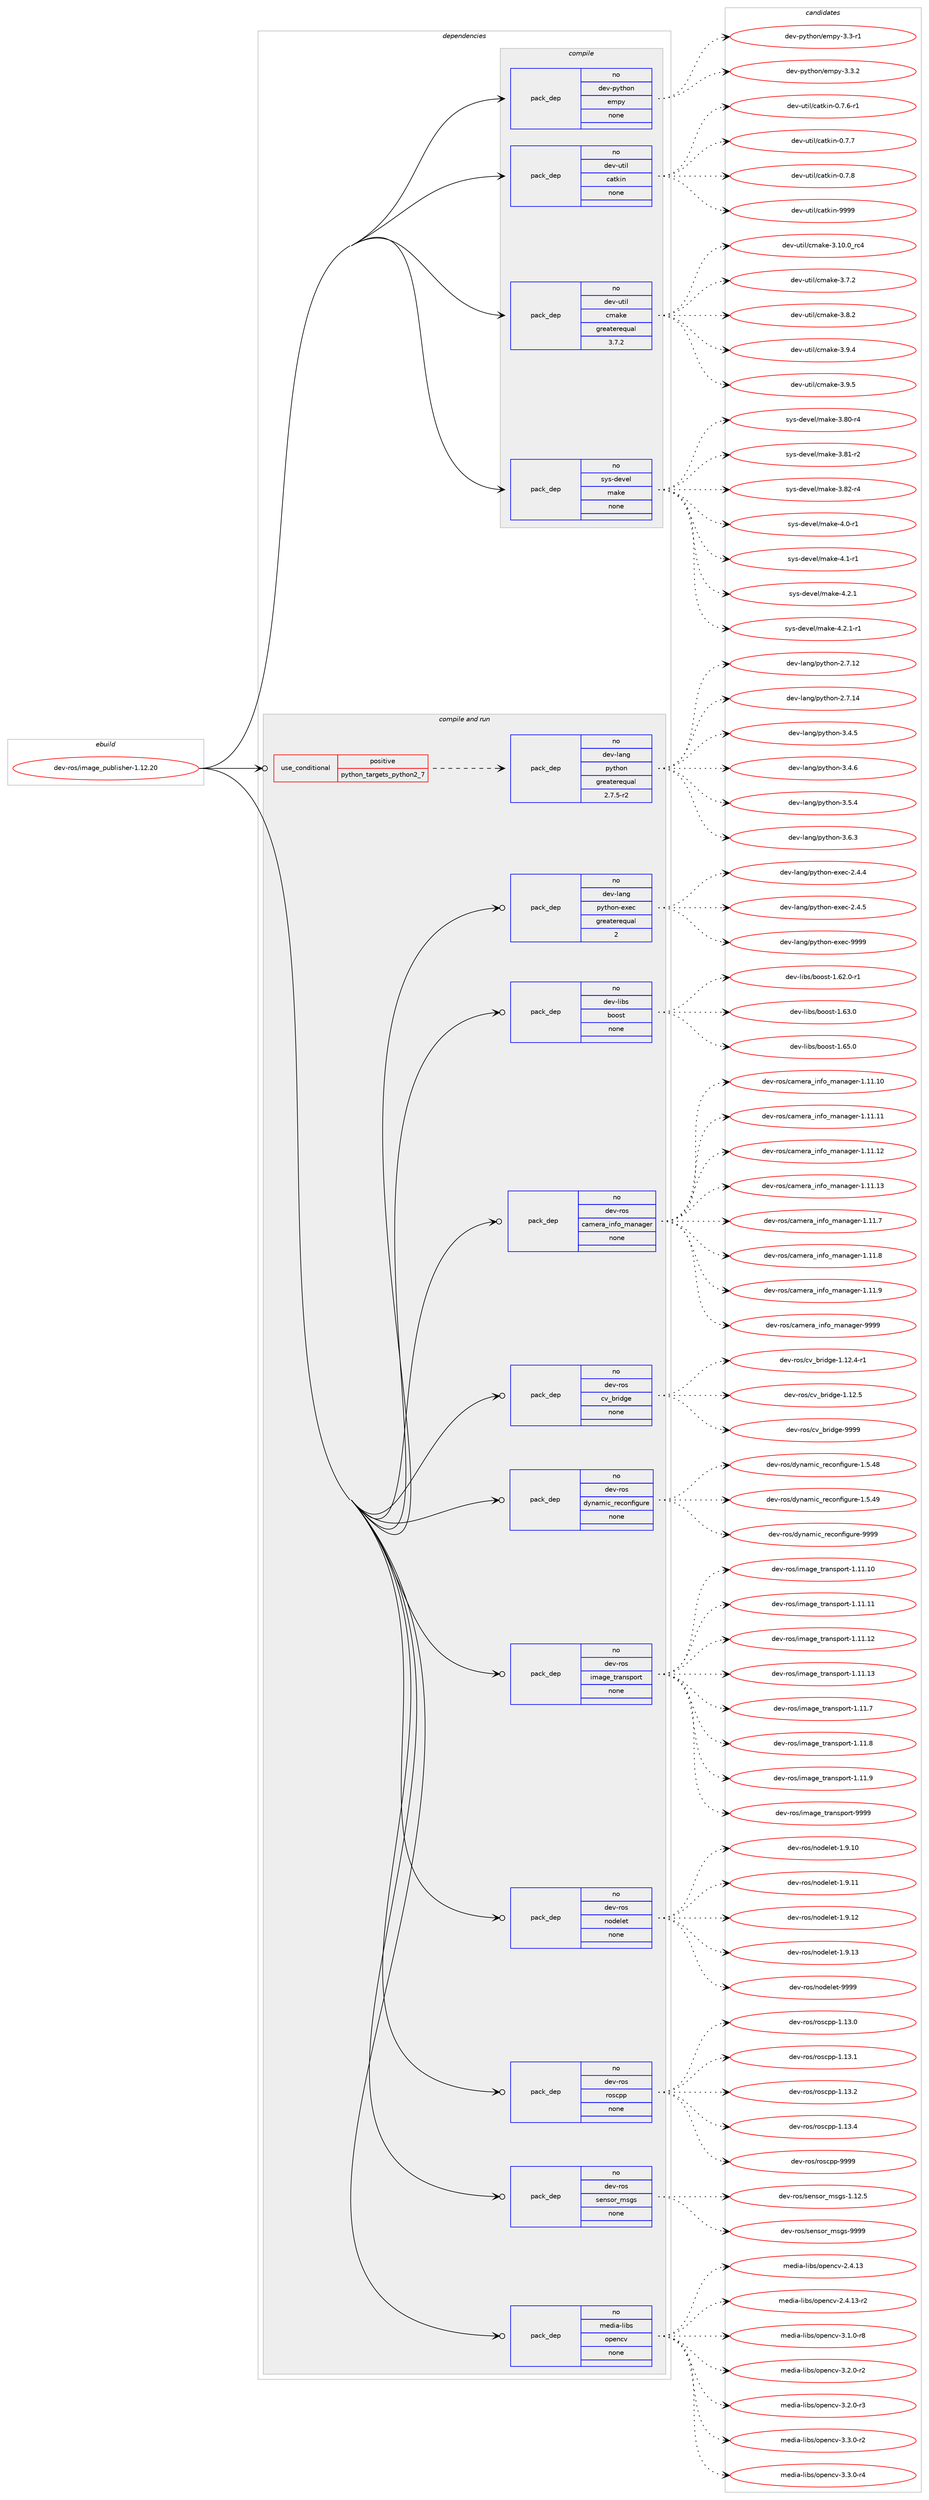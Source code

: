 digraph prolog {

# *************
# Graph options
# *************

newrank=true;
concentrate=true;
compound=true;
graph [rankdir=LR,fontname=Helvetica,fontsize=10,ranksep=1.5];#, ranksep=2.5, nodesep=0.2];
edge  [arrowhead=vee];
node  [fontname=Helvetica,fontsize=10];

# **********
# The ebuild
# **********

subgraph cluster_leftcol {
color=gray;
rank=same;
label=<<i>ebuild</i>>;
id [label="dev-ros/image_publisher-1.12.20", color=red, width=4, href="../dev-ros/image_publisher-1.12.20.svg"];
}

# ****************
# The dependencies
# ****************

subgraph cluster_midcol {
color=gray;
label=<<i>dependencies</i>>;
subgraph cluster_compile {
fillcolor="#eeeeee";
style=filled;
label=<<i>compile</i>>;
subgraph pack153113 {
dependency202618 [label=<<TABLE BORDER="0" CELLBORDER="1" CELLSPACING="0" CELLPADDING="4" WIDTH="220"><TR><TD ROWSPAN="6" CELLPADDING="30">pack_dep</TD></TR><TR><TD WIDTH="110">no</TD></TR><TR><TD>dev-python</TD></TR><TR><TD>empy</TD></TR><TR><TD>none</TD></TR><TR><TD></TD></TR></TABLE>>, shape=none, color=blue];
}
id:e -> dependency202618:w [weight=20,style="solid",arrowhead="vee"];
subgraph pack153114 {
dependency202619 [label=<<TABLE BORDER="0" CELLBORDER="1" CELLSPACING="0" CELLPADDING="4" WIDTH="220"><TR><TD ROWSPAN="6" CELLPADDING="30">pack_dep</TD></TR><TR><TD WIDTH="110">no</TD></TR><TR><TD>dev-util</TD></TR><TR><TD>catkin</TD></TR><TR><TD>none</TD></TR><TR><TD></TD></TR></TABLE>>, shape=none, color=blue];
}
id:e -> dependency202619:w [weight=20,style="solid",arrowhead="vee"];
subgraph pack153115 {
dependency202620 [label=<<TABLE BORDER="0" CELLBORDER="1" CELLSPACING="0" CELLPADDING="4" WIDTH="220"><TR><TD ROWSPAN="6" CELLPADDING="30">pack_dep</TD></TR><TR><TD WIDTH="110">no</TD></TR><TR><TD>dev-util</TD></TR><TR><TD>cmake</TD></TR><TR><TD>greaterequal</TD></TR><TR><TD>3.7.2</TD></TR></TABLE>>, shape=none, color=blue];
}
id:e -> dependency202620:w [weight=20,style="solid",arrowhead="vee"];
subgraph pack153116 {
dependency202621 [label=<<TABLE BORDER="0" CELLBORDER="1" CELLSPACING="0" CELLPADDING="4" WIDTH="220"><TR><TD ROWSPAN="6" CELLPADDING="30">pack_dep</TD></TR><TR><TD WIDTH="110">no</TD></TR><TR><TD>sys-devel</TD></TR><TR><TD>make</TD></TR><TR><TD>none</TD></TR><TR><TD></TD></TR></TABLE>>, shape=none, color=blue];
}
id:e -> dependency202621:w [weight=20,style="solid",arrowhead="vee"];
}
subgraph cluster_compileandrun {
fillcolor="#eeeeee";
style=filled;
label=<<i>compile and run</i>>;
subgraph cond45518 {
dependency202622 [label=<<TABLE BORDER="0" CELLBORDER="1" CELLSPACING="0" CELLPADDING="4"><TR><TD ROWSPAN="3" CELLPADDING="10">use_conditional</TD></TR><TR><TD>positive</TD></TR><TR><TD>python_targets_python2_7</TD></TR></TABLE>>, shape=none, color=red];
subgraph pack153117 {
dependency202623 [label=<<TABLE BORDER="0" CELLBORDER="1" CELLSPACING="0" CELLPADDING="4" WIDTH="220"><TR><TD ROWSPAN="6" CELLPADDING="30">pack_dep</TD></TR><TR><TD WIDTH="110">no</TD></TR><TR><TD>dev-lang</TD></TR><TR><TD>python</TD></TR><TR><TD>greaterequal</TD></TR><TR><TD>2.7.5-r2</TD></TR></TABLE>>, shape=none, color=blue];
}
dependency202622:e -> dependency202623:w [weight=20,style="dashed",arrowhead="vee"];
}
id:e -> dependency202622:w [weight=20,style="solid",arrowhead="odotvee"];
subgraph pack153118 {
dependency202624 [label=<<TABLE BORDER="0" CELLBORDER="1" CELLSPACING="0" CELLPADDING="4" WIDTH="220"><TR><TD ROWSPAN="6" CELLPADDING="30">pack_dep</TD></TR><TR><TD WIDTH="110">no</TD></TR><TR><TD>dev-lang</TD></TR><TR><TD>python-exec</TD></TR><TR><TD>greaterequal</TD></TR><TR><TD>2</TD></TR></TABLE>>, shape=none, color=blue];
}
id:e -> dependency202624:w [weight=20,style="solid",arrowhead="odotvee"];
subgraph pack153119 {
dependency202625 [label=<<TABLE BORDER="0" CELLBORDER="1" CELLSPACING="0" CELLPADDING="4" WIDTH="220"><TR><TD ROWSPAN="6" CELLPADDING="30">pack_dep</TD></TR><TR><TD WIDTH="110">no</TD></TR><TR><TD>dev-libs</TD></TR><TR><TD>boost</TD></TR><TR><TD>none</TD></TR><TR><TD></TD></TR></TABLE>>, shape=none, color=blue];
}
id:e -> dependency202625:w [weight=20,style="solid",arrowhead="odotvee"];
subgraph pack153120 {
dependency202626 [label=<<TABLE BORDER="0" CELLBORDER="1" CELLSPACING="0" CELLPADDING="4" WIDTH="220"><TR><TD ROWSPAN="6" CELLPADDING="30">pack_dep</TD></TR><TR><TD WIDTH="110">no</TD></TR><TR><TD>dev-ros</TD></TR><TR><TD>camera_info_manager</TD></TR><TR><TD>none</TD></TR><TR><TD></TD></TR></TABLE>>, shape=none, color=blue];
}
id:e -> dependency202626:w [weight=20,style="solid",arrowhead="odotvee"];
subgraph pack153121 {
dependency202627 [label=<<TABLE BORDER="0" CELLBORDER="1" CELLSPACING="0" CELLPADDING="4" WIDTH="220"><TR><TD ROWSPAN="6" CELLPADDING="30">pack_dep</TD></TR><TR><TD WIDTH="110">no</TD></TR><TR><TD>dev-ros</TD></TR><TR><TD>cv_bridge</TD></TR><TR><TD>none</TD></TR><TR><TD></TD></TR></TABLE>>, shape=none, color=blue];
}
id:e -> dependency202627:w [weight=20,style="solid",arrowhead="odotvee"];
subgraph pack153122 {
dependency202628 [label=<<TABLE BORDER="0" CELLBORDER="1" CELLSPACING="0" CELLPADDING="4" WIDTH="220"><TR><TD ROWSPAN="6" CELLPADDING="30">pack_dep</TD></TR><TR><TD WIDTH="110">no</TD></TR><TR><TD>dev-ros</TD></TR><TR><TD>dynamic_reconfigure</TD></TR><TR><TD>none</TD></TR><TR><TD></TD></TR></TABLE>>, shape=none, color=blue];
}
id:e -> dependency202628:w [weight=20,style="solid",arrowhead="odotvee"];
subgraph pack153123 {
dependency202629 [label=<<TABLE BORDER="0" CELLBORDER="1" CELLSPACING="0" CELLPADDING="4" WIDTH="220"><TR><TD ROWSPAN="6" CELLPADDING="30">pack_dep</TD></TR><TR><TD WIDTH="110">no</TD></TR><TR><TD>dev-ros</TD></TR><TR><TD>image_transport</TD></TR><TR><TD>none</TD></TR><TR><TD></TD></TR></TABLE>>, shape=none, color=blue];
}
id:e -> dependency202629:w [weight=20,style="solid",arrowhead="odotvee"];
subgraph pack153124 {
dependency202630 [label=<<TABLE BORDER="0" CELLBORDER="1" CELLSPACING="0" CELLPADDING="4" WIDTH="220"><TR><TD ROWSPAN="6" CELLPADDING="30">pack_dep</TD></TR><TR><TD WIDTH="110">no</TD></TR><TR><TD>dev-ros</TD></TR><TR><TD>nodelet</TD></TR><TR><TD>none</TD></TR><TR><TD></TD></TR></TABLE>>, shape=none, color=blue];
}
id:e -> dependency202630:w [weight=20,style="solid",arrowhead="odotvee"];
subgraph pack153125 {
dependency202631 [label=<<TABLE BORDER="0" CELLBORDER="1" CELLSPACING="0" CELLPADDING="4" WIDTH="220"><TR><TD ROWSPAN="6" CELLPADDING="30">pack_dep</TD></TR><TR><TD WIDTH="110">no</TD></TR><TR><TD>dev-ros</TD></TR><TR><TD>roscpp</TD></TR><TR><TD>none</TD></TR><TR><TD></TD></TR></TABLE>>, shape=none, color=blue];
}
id:e -> dependency202631:w [weight=20,style="solid",arrowhead="odotvee"];
subgraph pack153126 {
dependency202632 [label=<<TABLE BORDER="0" CELLBORDER="1" CELLSPACING="0" CELLPADDING="4" WIDTH="220"><TR><TD ROWSPAN="6" CELLPADDING="30">pack_dep</TD></TR><TR><TD WIDTH="110">no</TD></TR><TR><TD>dev-ros</TD></TR><TR><TD>sensor_msgs</TD></TR><TR><TD>none</TD></TR><TR><TD></TD></TR></TABLE>>, shape=none, color=blue];
}
id:e -> dependency202632:w [weight=20,style="solid",arrowhead="odotvee"];
subgraph pack153127 {
dependency202633 [label=<<TABLE BORDER="0" CELLBORDER="1" CELLSPACING="0" CELLPADDING="4" WIDTH="220"><TR><TD ROWSPAN="6" CELLPADDING="30">pack_dep</TD></TR><TR><TD WIDTH="110">no</TD></TR><TR><TD>media-libs</TD></TR><TR><TD>opencv</TD></TR><TR><TD>none</TD></TR><TR><TD></TD></TR></TABLE>>, shape=none, color=blue];
}
id:e -> dependency202633:w [weight=20,style="solid",arrowhead="odotvee"];
}
subgraph cluster_run {
fillcolor="#eeeeee";
style=filled;
label=<<i>run</i>>;
}
}

# **************
# The candidates
# **************

subgraph cluster_choices {
rank=same;
color=gray;
label=<<i>candidates</i>>;

subgraph choice153113 {
color=black;
nodesep=1;
choice1001011184511212111610411111047101109112121455146514511449 [label="dev-python/empy-3.3-r1", color=red, width=4,href="../dev-python/empy-3.3-r1.svg"];
choice1001011184511212111610411111047101109112121455146514650 [label="dev-python/empy-3.3.2", color=red, width=4,href="../dev-python/empy-3.3.2.svg"];
dependency202618:e -> choice1001011184511212111610411111047101109112121455146514511449:w [style=dotted,weight="100"];
dependency202618:e -> choice1001011184511212111610411111047101109112121455146514650:w [style=dotted,weight="100"];
}
subgraph choice153114 {
color=black;
nodesep=1;
choice100101118451171161051084799971161071051104548465546544511449 [label="dev-util/catkin-0.7.6-r1", color=red, width=4,href="../dev-util/catkin-0.7.6-r1.svg"];
choice10010111845117116105108479997116107105110454846554655 [label="dev-util/catkin-0.7.7", color=red, width=4,href="../dev-util/catkin-0.7.7.svg"];
choice10010111845117116105108479997116107105110454846554656 [label="dev-util/catkin-0.7.8", color=red, width=4,href="../dev-util/catkin-0.7.8.svg"];
choice100101118451171161051084799971161071051104557575757 [label="dev-util/catkin-9999", color=red, width=4,href="../dev-util/catkin-9999.svg"];
dependency202619:e -> choice100101118451171161051084799971161071051104548465546544511449:w [style=dotted,weight="100"];
dependency202619:e -> choice10010111845117116105108479997116107105110454846554655:w [style=dotted,weight="100"];
dependency202619:e -> choice10010111845117116105108479997116107105110454846554656:w [style=dotted,weight="100"];
dependency202619:e -> choice100101118451171161051084799971161071051104557575757:w [style=dotted,weight="100"];
}
subgraph choice153115 {
color=black;
nodesep=1;
choice1001011184511711610510847991099710710145514649484648951149952 [label="dev-util/cmake-3.10.0_rc4", color=red, width=4,href="../dev-util/cmake-3.10.0_rc4.svg"];
choice10010111845117116105108479910997107101455146554650 [label="dev-util/cmake-3.7.2", color=red, width=4,href="../dev-util/cmake-3.7.2.svg"];
choice10010111845117116105108479910997107101455146564650 [label="dev-util/cmake-3.8.2", color=red, width=4,href="../dev-util/cmake-3.8.2.svg"];
choice10010111845117116105108479910997107101455146574652 [label="dev-util/cmake-3.9.4", color=red, width=4,href="../dev-util/cmake-3.9.4.svg"];
choice10010111845117116105108479910997107101455146574653 [label="dev-util/cmake-3.9.5", color=red, width=4,href="../dev-util/cmake-3.9.5.svg"];
dependency202620:e -> choice1001011184511711610510847991099710710145514649484648951149952:w [style=dotted,weight="100"];
dependency202620:e -> choice10010111845117116105108479910997107101455146554650:w [style=dotted,weight="100"];
dependency202620:e -> choice10010111845117116105108479910997107101455146564650:w [style=dotted,weight="100"];
dependency202620:e -> choice10010111845117116105108479910997107101455146574652:w [style=dotted,weight="100"];
dependency202620:e -> choice10010111845117116105108479910997107101455146574653:w [style=dotted,weight="100"];
}
subgraph choice153116 {
color=black;
nodesep=1;
choice11512111545100101118101108471099710710145514656484511452 [label="sys-devel/make-3.80-r4", color=red, width=4,href="../sys-devel/make-3.80-r4.svg"];
choice11512111545100101118101108471099710710145514656494511450 [label="sys-devel/make-3.81-r2", color=red, width=4,href="../sys-devel/make-3.81-r2.svg"];
choice11512111545100101118101108471099710710145514656504511452 [label="sys-devel/make-3.82-r4", color=red, width=4,href="../sys-devel/make-3.82-r4.svg"];
choice115121115451001011181011084710997107101455246484511449 [label="sys-devel/make-4.0-r1", color=red, width=4,href="../sys-devel/make-4.0-r1.svg"];
choice115121115451001011181011084710997107101455246494511449 [label="sys-devel/make-4.1-r1", color=red, width=4,href="../sys-devel/make-4.1-r1.svg"];
choice115121115451001011181011084710997107101455246504649 [label="sys-devel/make-4.2.1", color=red, width=4,href="../sys-devel/make-4.2.1.svg"];
choice1151211154510010111810110847109971071014552465046494511449 [label="sys-devel/make-4.2.1-r1", color=red, width=4,href="../sys-devel/make-4.2.1-r1.svg"];
dependency202621:e -> choice11512111545100101118101108471099710710145514656484511452:w [style=dotted,weight="100"];
dependency202621:e -> choice11512111545100101118101108471099710710145514656494511450:w [style=dotted,weight="100"];
dependency202621:e -> choice11512111545100101118101108471099710710145514656504511452:w [style=dotted,weight="100"];
dependency202621:e -> choice115121115451001011181011084710997107101455246484511449:w [style=dotted,weight="100"];
dependency202621:e -> choice115121115451001011181011084710997107101455246494511449:w [style=dotted,weight="100"];
dependency202621:e -> choice115121115451001011181011084710997107101455246504649:w [style=dotted,weight="100"];
dependency202621:e -> choice1151211154510010111810110847109971071014552465046494511449:w [style=dotted,weight="100"];
}
subgraph choice153117 {
color=black;
nodesep=1;
choice10010111845108971101034711212111610411111045504655464950 [label="dev-lang/python-2.7.12", color=red, width=4,href="../dev-lang/python-2.7.12.svg"];
choice10010111845108971101034711212111610411111045504655464952 [label="dev-lang/python-2.7.14", color=red, width=4,href="../dev-lang/python-2.7.14.svg"];
choice100101118451089711010347112121116104111110455146524653 [label="dev-lang/python-3.4.5", color=red, width=4,href="../dev-lang/python-3.4.5.svg"];
choice100101118451089711010347112121116104111110455146524654 [label="dev-lang/python-3.4.6", color=red, width=4,href="../dev-lang/python-3.4.6.svg"];
choice100101118451089711010347112121116104111110455146534652 [label="dev-lang/python-3.5.4", color=red, width=4,href="../dev-lang/python-3.5.4.svg"];
choice100101118451089711010347112121116104111110455146544651 [label="dev-lang/python-3.6.3", color=red, width=4,href="../dev-lang/python-3.6.3.svg"];
dependency202623:e -> choice10010111845108971101034711212111610411111045504655464950:w [style=dotted,weight="100"];
dependency202623:e -> choice10010111845108971101034711212111610411111045504655464952:w [style=dotted,weight="100"];
dependency202623:e -> choice100101118451089711010347112121116104111110455146524653:w [style=dotted,weight="100"];
dependency202623:e -> choice100101118451089711010347112121116104111110455146524654:w [style=dotted,weight="100"];
dependency202623:e -> choice100101118451089711010347112121116104111110455146534652:w [style=dotted,weight="100"];
dependency202623:e -> choice100101118451089711010347112121116104111110455146544651:w [style=dotted,weight="100"];
}
subgraph choice153118 {
color=black;
nodesep=1;
choice1001011184510897110103471121211161041111104510112010199455046524652 [label="dev-lang/python-exec-2.4.4", color=red, width=4,href="../dev-lang/python-exec-2.4.4.svg"];
choice1001011184510897110103471121211161041111104510112010199455046524653 [label="dev-lang/python-exec-2.4.5", color=red, width=4,href="../dev-lang/python-exec-2.4.5.svg"];
choice10010111845108971101034711212111610411111045101120101994557575757 [label="dev-lang/python-exec-9999", color=red, width=4,href="../dev-lang/python-exec-9999.svg"];
dependency202624:e -> choice1001011184510897110103471121211161041111104510112010199455046524652:w [style=dotted,weight="100"];
dependency202624:e -> choice1001011184510897110103471121211161041111104510112010199455046524653:w [style=dotted,weight="100"];
dependency202624:e -> choice10010111845108971101034711212111610411111045101120101994557575757:w [style=dotted,weight="100"];
}
subgraph choice153119 {
color=black;
nodesep=1;
choice10010111845108105981154798111111115116454946545046484511449 [label="dev-libs/boost-1.62.0-r1", color=red, width=4,href="../dev-libs/boost-1.62.0-r1.svg"];
choice1001011184510810598115479811111111511645494654514648 [label="dev-libs/boost-1.63.0", color=red, width=4,href="../dev-libs/boost-1.63.0.svg"];
choice1001011184510810598115479811111111511645494654534648 [label="dev-libs/boost-1.65.0", color=red, width=4,href="../dev-libs/boost-1.65.0.svg"];
dependency202625:e -> choice10010111845108105981154798111111115116454946545046484511449:w [style=dotted,weight="100"];
dependency202625:e -> choice1001011184510810598115479811111111511645494654514648:w [style=dotted,weight="100"];
dependency202625:e -> choice1001011184510810598115479811111111511645494654534648:w [style=dotted,weight="100"];
}
subgraph choice153120 {
color=black;
nodesep=1;
choice1001011184511411111547999710910111497951051101021119510997110971031011144549464949464948 [label="dev-ros/camera_info_manager-1.11.10", color=red, width=4,href="../dev-ros/camera_info_manager-1.11.10.svg"];
choice1001011184511411111547999710910111497951051101021119510997110971031011144549464949464949 [label="dev-ros/camera_info_manager-1.11.11", color=red, width=4,href="../dev-ros/camera_info_manager-1.11.11.svg"];
choice1001011184511411111547999710910111497951051101021119510997110971031011144549464949464950 [label="dev-ros/camera_info_manager-1.11.12", color=red, width=4,href="../dev-ros/camera_info_manager-1.11.12.svg"];
choice1001011184511411111547999710910111497951051101021119510997110971031011144549464949464951 [label="dev-ros/camera_info_manager-1.11.13", color=red, width=4,href="../dev-ros/camera_info_manager-1.11.13.svg"];
choice10010111845114111115479997109101114979510511010211195109971109710310111445494649494655 [label="dev-ros/camera_info_manager-1.11.7", color=red, width=4,href="../dev-ros/camera_info_manager-1.11.7.svg"];
choice10010111845114111115479997109101114979510511010211195109971109710310111445494649494656 [label="dev-ros/camera_info_manager-1.11.8", color=red, width=4,href="../dev-ros/camera_info_manager-1.11.8.svg"];
choice10010111845114111115479997109101114979510511010211195109971109710310111445494649494657 [label="dev-ros/camera_info_manager-1.11.9", color=red, width=4,href="../dev-ros/camera_info_manager-1.11.9.svg"];
choice1001011184511411111547999710910111497951051101021119510997110971031011144557575757 [label="dev-ros/camera_info_manager-9999", color=red, width=4,href="../dev-ros/camera_info_manager-9999.svg"];
dependency202626:e -> choice1001011184511411111547999710910111497951051101021119510997110971031011144549464949464948:w [style=dotted,weight="100"];
dependency202626:e -> choice1001011184511411111547999710910111497951051101021119510997110971031011144549464949464949:w [style=dotted,weight="100"];
dependency202626:e -> choice1001011184511411111547999710910111497951051101021119510997110971031011144549464949464950:w [style=dotted,weight="100"];
dependency202626:e -> choice1001011184511411111547999710910111497951051101021119510997110971031011144549464949464951:w [style=dotted,weight="100"];
dependency202626:e -> choice10010111845114111115479997109101114979510511010211195109971109710310111445494649494655:w [style=dotted,weight="100"];
dependency202626:e -> choice10010111845114111115479997109101114979510511010211195109971109710310111445494649494656:w [style=dotted,weight="100"];
dependency202626:e -> choice10010111845114111115479997109101114979510511010211195109971109710310111445494649494657:w [style=dotted,weight="100"];
dependency202626:e -> choice1001011184511411111547999710910111497951051101021119510997110971031011144557575757:w [style=dotted,weight="100"];
}
subgraph choice153121 {
color=black;
nodesep=1;
choice1001011184511411111547991189598114105100103101454946495046524511449 [label="dev-ros/cv_bridge-1.12.4-r1", color=red, width=4,href="../dev-ros/cv_bridge-1.12.4-r1.svg"];
choice100101118451141111154799118959811410510010310145494649504653 [label="dev-ros/cv_bridge-1.12.5", color=red, width=4,href="../dev-ros/cv_bridge-1.12.5.svg"];
choice10010111845114111115479911895981141051001031014557575757 [label="dev-ros/cv_bridge-9999", color=red, width=4,href="../dev-ros/cv_bridge-9999.svg"];
dependency202627:e -> choice1001011184511411111547991189598114105100103101454946495046524511449:w [style=dotted,weight="100"];
dependency202627:e -> choice100101118451141111154799118959811410510010310145494649504653:w [style=dotted,weight="100"];
dependency202627:e -> choice10010111845114111115479911895981141051001031014557575757:w [style=dotted,weight="100"];
}
subgraph choice153122 {
color=black;
nodesep=1;
choice10010111845114111115471001211109710910599951141019911111010210510311711410145494653465256 [label="dev-ros/dynamic_reconfigure-1.5.48", color=red, width=4,href="../dev-ros/dynamic_reconfigure-1.5.48.svg"];
choice10010111845114111115471001211109710910599951141019911111010210510311711410145494653465257 [label="dev-ros/dynamic_reconfigure-1.5.49", color=red, width=4,href="../dev-ros/dynamic_reconfigure-1.5.49.svg"];
choice1001011184511411111547100121110971091059995114101991111101021051031171141014557575757 [label="dev-ros/dynamic_reconfigure-9999", color=red, width=4,href="../dev-ros/dynamic_reconfigure-9999.svg"];
dependency202628:e -> choice10010111845114111115471001211109710910599951141019911111010210510311711410145494653465256:w [style=dotted,weight="100"];
dependency202628:e -> choice10010111845114111115471001211109710910599951141019911111010210510311711410145494653465257:w [style=dotted,weight="100"];
dependency202628:e -> choice1001011184511411111547100121110971091059995114101991111101021051031171141014557575757:w [style=dotted,weight="100"];
}
subgraph choice153123 {
color=black;
nodesep=1;
choice10010111845114111115471051099710310195116114971101151121111141164549464949464948 [label="dev-ros/image_transport-1.11.10", color=red, width=4,href="../dev-ros/image_transport-1.11.10.svg"];
choice10010111845114111115471051099710310195116114971101151121111141164549464949464949 [label="dev-ros/image_transport-1.11.11", color=red, width=4,href="../dev-ros/image_transport-1.11.11.svg"];
choice10010111845114111115471051099710310195116114971101151121111141164549464949464950 [label="dev-ros/image_transport-1.11.12", color=red, width=4,href="../dev-ros/image_transport-1.11.12.svg"];
choice10010111845114111115471051099710310195116114971101151121111141164549464949464951 [label="dev-ros/image_transport-1.11.13", color=red, width=4,href="../dev-ros/image_transport-1.11.13.svg"];
choice100101118451141111154710510997103101951161149711011511211111411645494649494655 [label="dev-ros/image_transport-1.11.7", color=red, width=4,href="../dev-ros/image_transport-1.11.7.svg"];
choice100101118451141111154710510997103101951161149711011511211111411645494649494656 [label="dev-ros/image_transport-1.11.8", color=red, width=4,href="../dev-ros/image_transport-1.11.8.svg"];
choice100101118451141111154710510997103101951161149711011511211111411645494649494657 [label="dev-ros/image_transport-1.11.9", color=red, width=4,href="../dev-ros/image_transport-1.11.9.svg"];
choice10010111845114111115471051099710310195116114971101151121111141164557575757 [label="dev-ros/image_transport-9999", color=red, width=4,href="../dev-ros/image_transport-9999.svg"];
dependency202629:e -> choice10010111845114111115471051099710310195116114971101151121111141164549464949464948:w [style=dotted,weight="100"];
dependency202629:e -> choice10010111845114111115471051099710310195116114971101151121111141164549464949464949:w [style=dotted,weight="100"];
dependency202629:e -> choice10010111845114111115471051099710310195116114971101151121111141164549464949464950:w [style=dotted,weight="100"];
dependency202629:e -> choice10010111845114111115471051099710310195116114971101151121111141164549464949464951:w [style=dotted,weight="100"];
dependency202629:e -> choice100101118451141111154710510997103101951161149711011511211111411645494649494655:w [style=dotted,weight="100"];
dependency202629:e -> choice100101118451141111154710510997103101951161149711011511211111411645494649494656:w [style=dotted,weight="100"];
dependency202629:e -> choice100101118451141111154710510997103101951161149711011511211111411645494649494657:w [style=dotted,weight="100"];
dependency202629:e -> choice10010111845114111115471051099710310195116114971101151121111141164557575757:w [style=dotted,weight="100"];
}
subgraph choice153124 {
color=black;
nodesep=1;
choice100101118451141111154711011110010110810111645494657464948 [label="dev-ros/nodelet-1.9.10", color=red, width=4,href="../dev-ros/nodelet-1.9.10.svg"];
choice100101118451141111154711011110010110810111645494657464949 [label="dev-ros/nodelet-1.9.11", color=red, width=4,href="../dev-ros/nodelet-1.9.11.svg"];
choice100101118451141111154711011110010110810111645494657464950 [label="dev-ros/nodelet-1.9.12", color=red, width=4,href="../dev-ros/nodelet-1.9.12.svg"];
choice100101118451141111154711011110010110810111645494657464951 [label="dev-ros/nodelet-1.9.13", color=red, width=4,href="../dev-ros/nodelet-1.9.13.svg"];
choice10010111845114111115471101111001011081011164557575757 [label="dev-ros/nodelet-9999", color=red, width=4,href="../dev-ros/nodelet-9999.svg"];
dependency202630:e -> choice100101118451141111154711011110010110810111645494657464948:w [style=dotted,weight="100"];
dependency202630:e -> choice100101118451141111154711011110010110810111645494657464949:w [style=dotted,weight="100"];
dependency202630:e -> choice100101118451141111154711011110010110810111645494657464950:w [style=dotted,weight="100"];
dependency202630:e -> choice100101118451141111154711011110010110810111645494657464951:w [style=dotted,weight="100"];
dependency202630:e -> choice10010111845114111115471101111001011081011164557575757:w [style=dotted,weight="100"];
}
subgraph choice153125 {
color=black;
nodesep=1;
choice10010111845114111115471141111159911211245494649514648 [label="dev-ros/roscpp-1.13.0", color=red, width=4,href="../dev-ros/roscpp-1.13.0.svg"];
choice10010111845114111115471141111159911211245494649514649 [label="dev-ros/roscpp-1.13.1", color=red, width=4,href="../dev-ros/roscpp-1.13.1.svg"];
choice10010111845114111115471141111159911211245494649514650 [label="dev-ros/roscpp-1.13.2", color=red, width=4,href="../dev-ros/roscpp-1.13.2.svg"];
choice10010111845114111115471141111159911211245494649514652 [label="dev-ros/roscpp-1.13.4", color=red, width=4,href="../dev-ros/roscpp-1.13.4.svg"];
choice1001011184511411111547114111115991121124557575757 [label="dev-ros/roscpp-9999", color=red, width=4,href="../dev-ros/roscpp-9999.svg"];
dependency202631:e -> choice10010111845114111115471141111159911211245494649514648:w [style=dotted,weight="100"];
dependency202631:e -> choice10010111845114111115471141111159911211245494649514649:w [style=dotted,weight="100"];
dependency202631:e -> choice10010111845114111115471141111159911211245494649514650:w [style=dotted,weight="100"];
dependency202631:e -> choice10010111845114111115471141111159911211245494649514652:w [style=dotted,weight="100"];
dependency202631:e -> choice1001011184511411111547114111115991121124557575757:w [style=dotted,weight="100"];
}
subgraph choice153126 {
color=black;
nodesep=1;
choice10010111845114111115471151011101151111149510911510311545494649504653 [label="dev-ros/sensor_msgs-1.12.5", color=red, width=4,href="../dev-ros/sensor_msgs-1.12.5.svg"];
choice1001011184511411111547115101110115111114951091151031154557575757 [label="dev-ros/sensor_msgs-9999", color=red, width=4,href="../dev-ros/sensor_msgs-9999.svg"];
dependency202632:e -> choice10010111845114111115471151011101151111149510911510311545494649504653:w [style=dotted,weight="100"];
dependency202632:e -> choice1001011184511411111547115101110115111114951091151031154557575757:w [style=dotted,weight="100"];
}
subgraph choice153127 {
color=black;
nodesep=1;
choice109101100105974510810598115471111121011109911845504652464951 [label="media-libs/opencv-2.4.13", color=red, width=4,href="../media-libs/opencv-2.4.13.svg"];
choice1091011001059745108105981154711111210111099118455046524649514511450 [label="media-libs/opencv-2.4.13-r2", color=red, width=4,href="../media-libs/opencv-2.4.13-r2.svg"];
choice10910110010597451081059811547111112101110991184551464946484511456 [label="media-libs/opencv-3.1.0-r8", color=red, width=4,href="../media-libs/opencv-3.1.0-r8.svg"];
choice10910110010597451081059811547111112101110991184551465046484511450 [label="media-libs/opencv-3.2.0-r2", color=red, width=4,href="../media-libs/opencv-3.2.0-r2.svg"];
choice10910110010597451081059811547111112101110991184551465046484511451 [label="media-libs/opencv-3.2.0-r3", color=red, width=4,href="../media-libs/opencv-3.2.0-r3.svg"];
choice10910110010597451081059811547111112101110991184551465146484511450 [label="media-libs/opencv-3.3.0-r2", color=red, width=4,href="../media-libs/opencv-3.3.0-r2.svg"];
choice10910110010597451081059811547111112101110991184551465146484511452 [label="media-libs/opencv-3.3.0-r4", color=red, width=4,href="../media-libs/opencv-3.3.0-r4.svg"];
dependency202633:e -> choice109101100105974510810598115471111121011109911845504652464951:w [style=dotted,weight="100"];
dependency202633:e -> choice1091011001059745108105981154711111210111099118455046524649514511450:w [style=dotted,weight="100"];
dependency202633:e -> choice10910110010597451081059811547111112101110991184551464946484511456:w [style=dotted,weight="100"];
dependency202633:e -> choice10910110010597451081059811547111112101110991184551465046484511450:w [style=dotted,weight="100"];
dependency202633:e -> choice10910110010597451081059811547111112101110991184551465046484511451:w [style=dotted,weight="100"];
dependency202633:e -> choice10910110010597451081059811547111112101110991184551465146484511450:w [style=dotted,weight="100"];
dependency202633:e -> choice10910110010597451081059811547111112101110991184551465146484511452:w [style=dotted,weight="100"];
}
}

}
